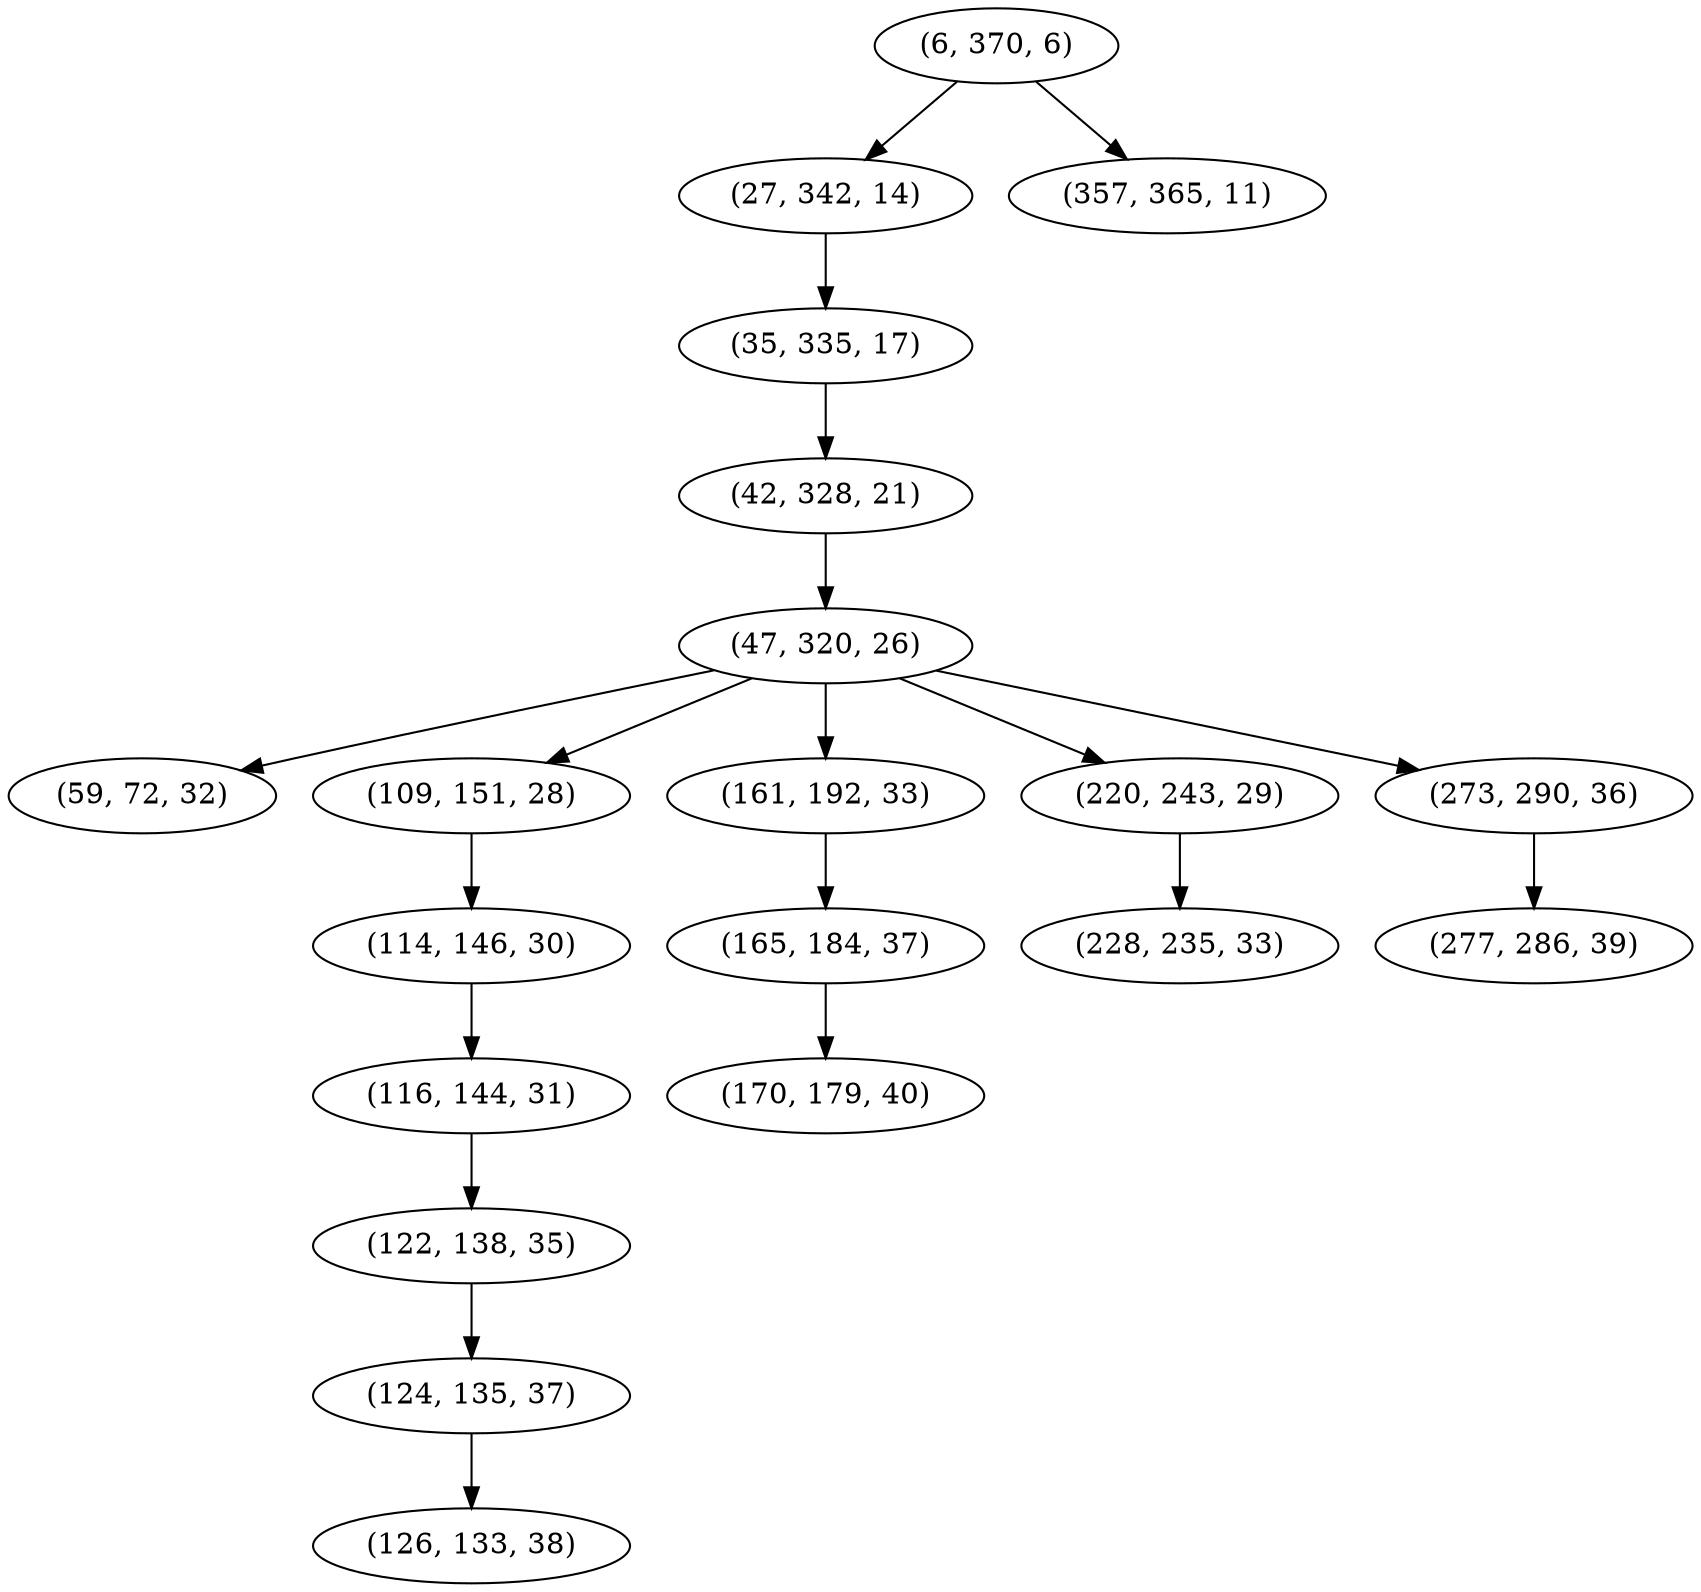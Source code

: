 digraph tree {
    "(6, 370, 6)";
    "(27, 342, 14)";
    "(35, 335, 17)";
    "(42, 328, 21)";
    "(47, 320, 26)";
    "(59, 72, 32)";
    "(109, 151, 28)";
    "(114, 146, 30)";
    "(116, 144, 31)";
    "(122, 138, 35)";
    "(124, 135, 37)";
    "(126, 133, 38)";
    "(161, 192, 33)";
    "(165, 184, 37)";
    "(170, 179, 40)";
    "(220, 243, 29)";
    "(228, 235, 33)";
    "(273, 290, 36)";
    "(277, 286, 39)";
    "(357, 365, 11)";
    "(6, 370, 6)" -> "(27, 342, 14)";
    "(6, 370, 6)" -> "(357, 365, 11)";
    "(27, 342, 14)" -> "(35, 335, 17)";
    "(35, 335, 17)" -> "(42, 328, 21)";
    "(42, 328, 21)" -> "(47, 320, 26)";
    "(47, 320, 26)" -> "(59, 72, 32)";
    "(47, 320, 26)" -> "(109, 151, 28)";
    "(47, 320, 26)" -> "(161, 192, 33)";
    "(47, 320, 26)" -> "(220, 243, 29)";
    "(47, 320, 26)" -> "(273, 290, 36)";
    "(109, 151, 28)" -> "(114, 146, 30)";
    "(114, 146, 30)" -> "(116, 144, 31)";
    "(116, 144, 31)" -> "(122, 138, 35)";
    "(122, 138, 35)" -> "(124, 135, 37)";
    "(124, 135, 37)" -> "(126, 133, 38)";
    "(161, 192, 33)" -> "(165, 184, 37)";
    "(165, 184, 37)" -> "(170, 179, 40)";
    "(220, 243, 29)" -> "(228, 235, 33)";
    "(273, 290, 36)" -> "(277, 286, 39)";
}
